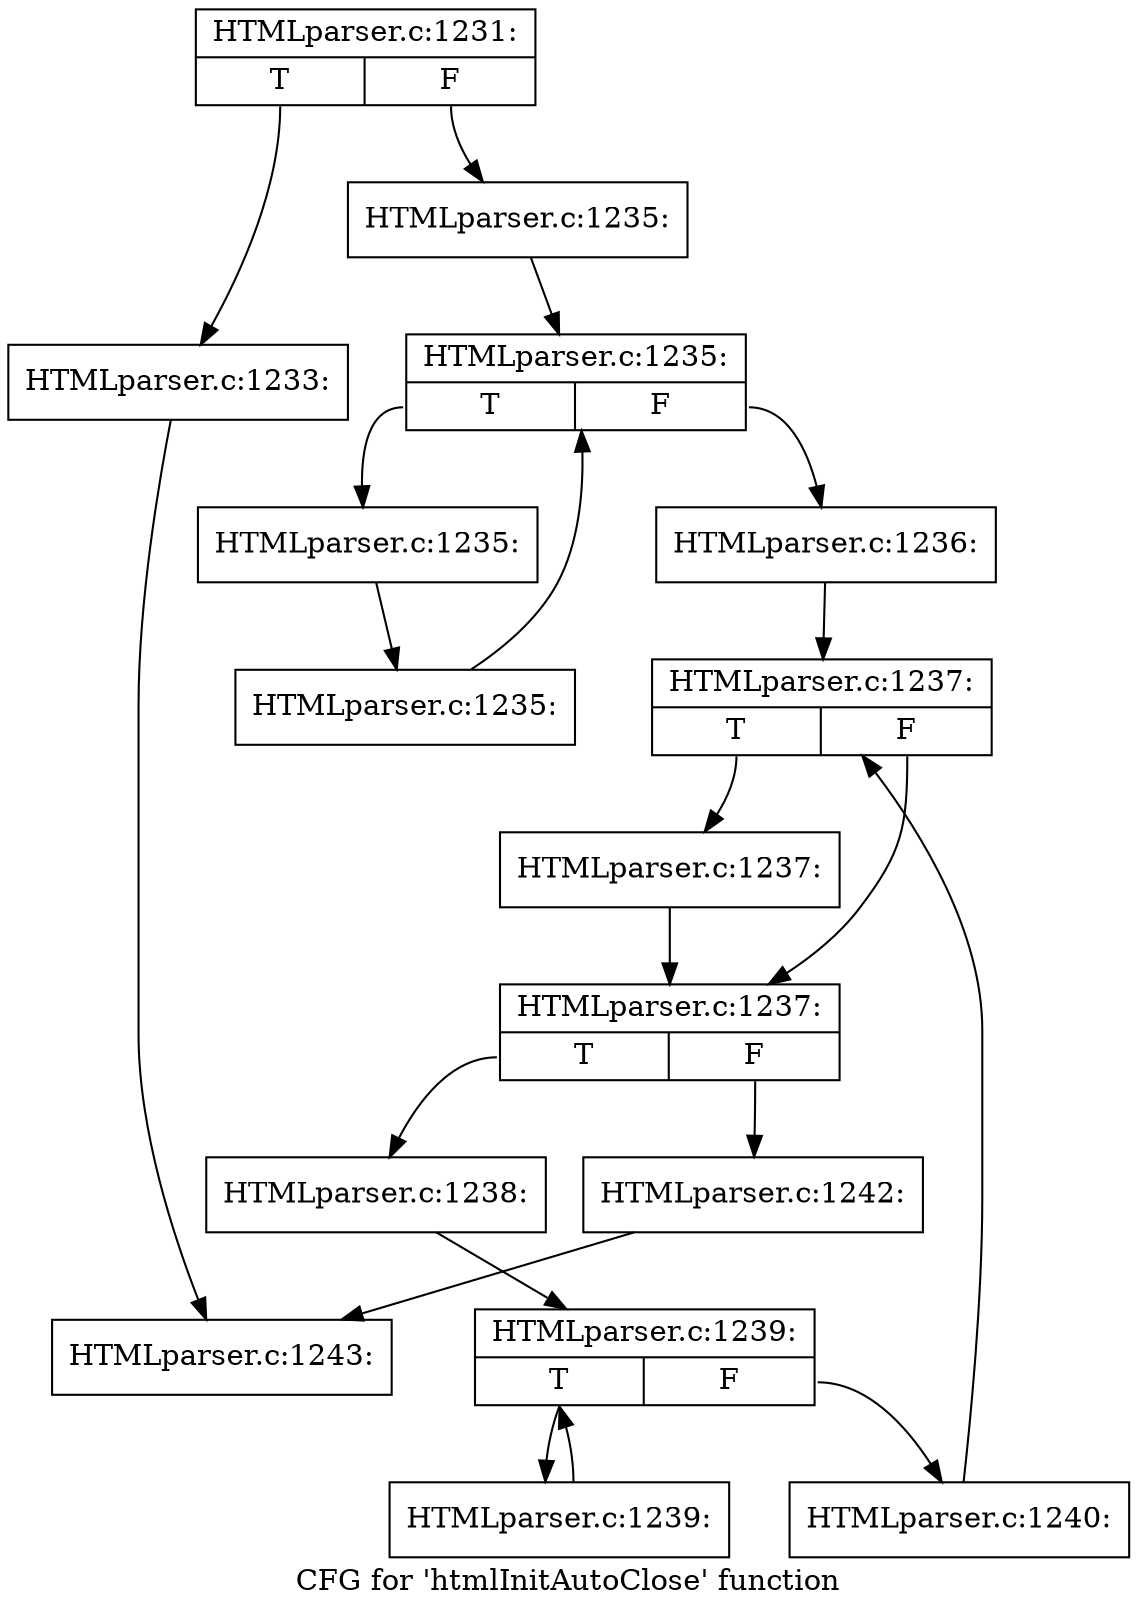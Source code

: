digraph "CFG for 'htmlInitAutoClose' function" {
	label="CFG for 'htmlInitAutoClose' function";

	Node0x3a992c0 [shape=record,label="{HTMLparser.c:1231:|{<s0>T|<s1>F}}"];
	Node0x3a992c0:s0 -> Node0x3add300;
	Node0x3a992c0:s1 -> Node0x3ad3c20;
	Node0x3add300 [shape=record,label="{HTMLparser.c:1233:}"];
	Node0x3add300 -> Node0x3adcde0;
	Node0x3ad3c20 [shape=record,label="{HTMLparser.c:1235:}"];
	Node0x3ad3c20 -> Node0x3aee690;
	Node0x3aee690 [shape=record,label="{HTMLparser.c:1235:|{<s0>T|<s1>F}}"];
	Node0x3aee690:s0 -> Node0x3aee9c0;
	Node0x3aee690:s1 -> Node0x3aee530;
	Node0x3aee9c0 [shape=record,label="{HTMLparser.c:1235:}"];
	Node0x3aee9c0 -> Node0x3aee930;
	Node0x3aee930 [shape=record,label="{HTMLparser.c:1235:}"];
	Node0x3aee930 -> Node0x3aee690;
	Node0x3aee530 [shape=record,label="{HTMLparser.c:1236:}"];
	Node0x3aee530 -> Node0x3af0d30;
	Node0x3af0d30 [shape=record,label="{HTMLparser.c:1237:|{<s0>T|<s1>F}}"];
	Node0x3af0d30:s0 -> Node0x3af1020;
	Node0x3af0d30:s1 -> Node0x3af0fd0;
	Node0x3af1020 [shape=record,label="{HTMLparser.c:1237:}"];
	Node0x3af1020 -> Node0x3af0fd0;
	Node0x3af0fd0 [shape=record,label="{HTMLparser.c:1237:|{<s0>T|<s1>F}}"];
	Node0x3af0fd0:s0 -> Node0x3af1a30;
	Node0x3af0fd0:s1 -> Node0x3af0f50;
	Node0x3af1a30 [shape=record,label="{HTMLparser.c:1238:}"];
	Node0x3af1a30 -> Node0x3af9480;
	Node0x3af9480 [shape=record,label="{HTMLparser.c:1239:|{<s0>T|<s1>F}}"];
	Node0x3af9480:s0 -> Node0x3af9a40;
	Node0x3af9480:s1 -> Node0x3aee8e0;
	Node0x3af9a40 [shape=record,label="{HTMLparser.c:1239:}"];
	Node0x3af9a40 -> Node0x3af9480;
	Node0x3aee8e0 [shape=record,label="{HTMLparser.c:1240:}"];
	Node0x3aee8e0 -> Node0x3af0d30;
	Node0x3af0f50 [shape=record,label="{HTMLparser.c:1242:}"];
	Node0x3af0f50 -> Node0x3adcde0;
	Node0x3adcde0 [shape=record,label="{HTMLparser.c:1243:}"];
}
